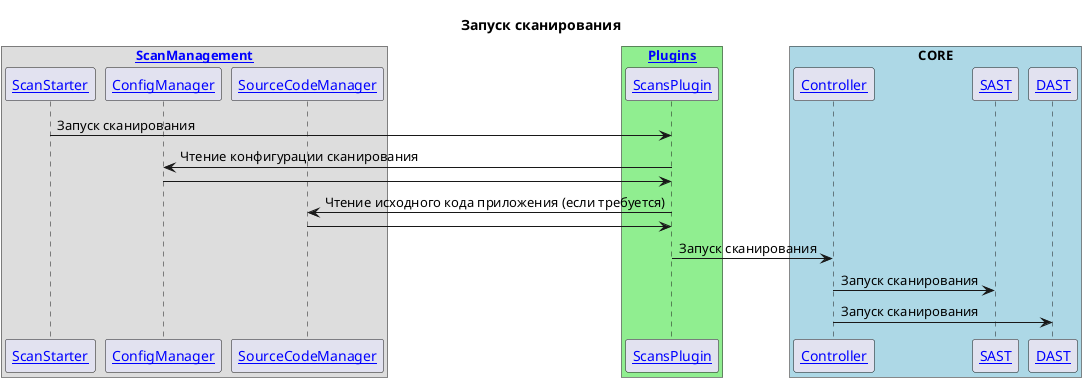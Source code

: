 @startuml
title Запуск сканирования

box "[[/architect/components/platform.platform.scan_management ScanManagement]]"
    participant "[[/architect/components/platform.platform.scan_management.scan_starter ScanStarter]]" as ScanStarter
    participant "[[/architect/components/platform.platform.scan_management.config_manager ConfigManager]]" as ConfigManager
    participant "[[/architect/components/platform.platform.scan_management.source_code_manager SourceCodeManager]]" as SourceCodeManager
end box

box "[[/architect/components/plugins Plugins]]" #LightGreen
    participant "[[/architect/components/plugins.scans ScansPlugin]]" as ScansPlugin
end box

box "CORE" #LightBlue
    participant "[[/architect/components/core.controller Controller]]" as Controller
    participant "[[/architect/components/core.sast SAST]]" as SAST
    participant "[[/architect/components/core.dast DAST]]" as DAST
end box

ScanStarter -> ScansPlugin: Запуск сканирования

ScansPlugin -> ConfigManager: Чтение конфигурации сканирования
ConfigManager -> ScansPlugin:

ScansPlugin -> SourceCodeManager: Чтение исходного кода приложения (если требуется)
SourceCodeManager -> ScansPlugin:

ScansPlugin -> Controller: Запуск сканирования
Controller -> SAST: Запуск сканирования
Controller -> DAST: Запуск сканирования

@enduml
